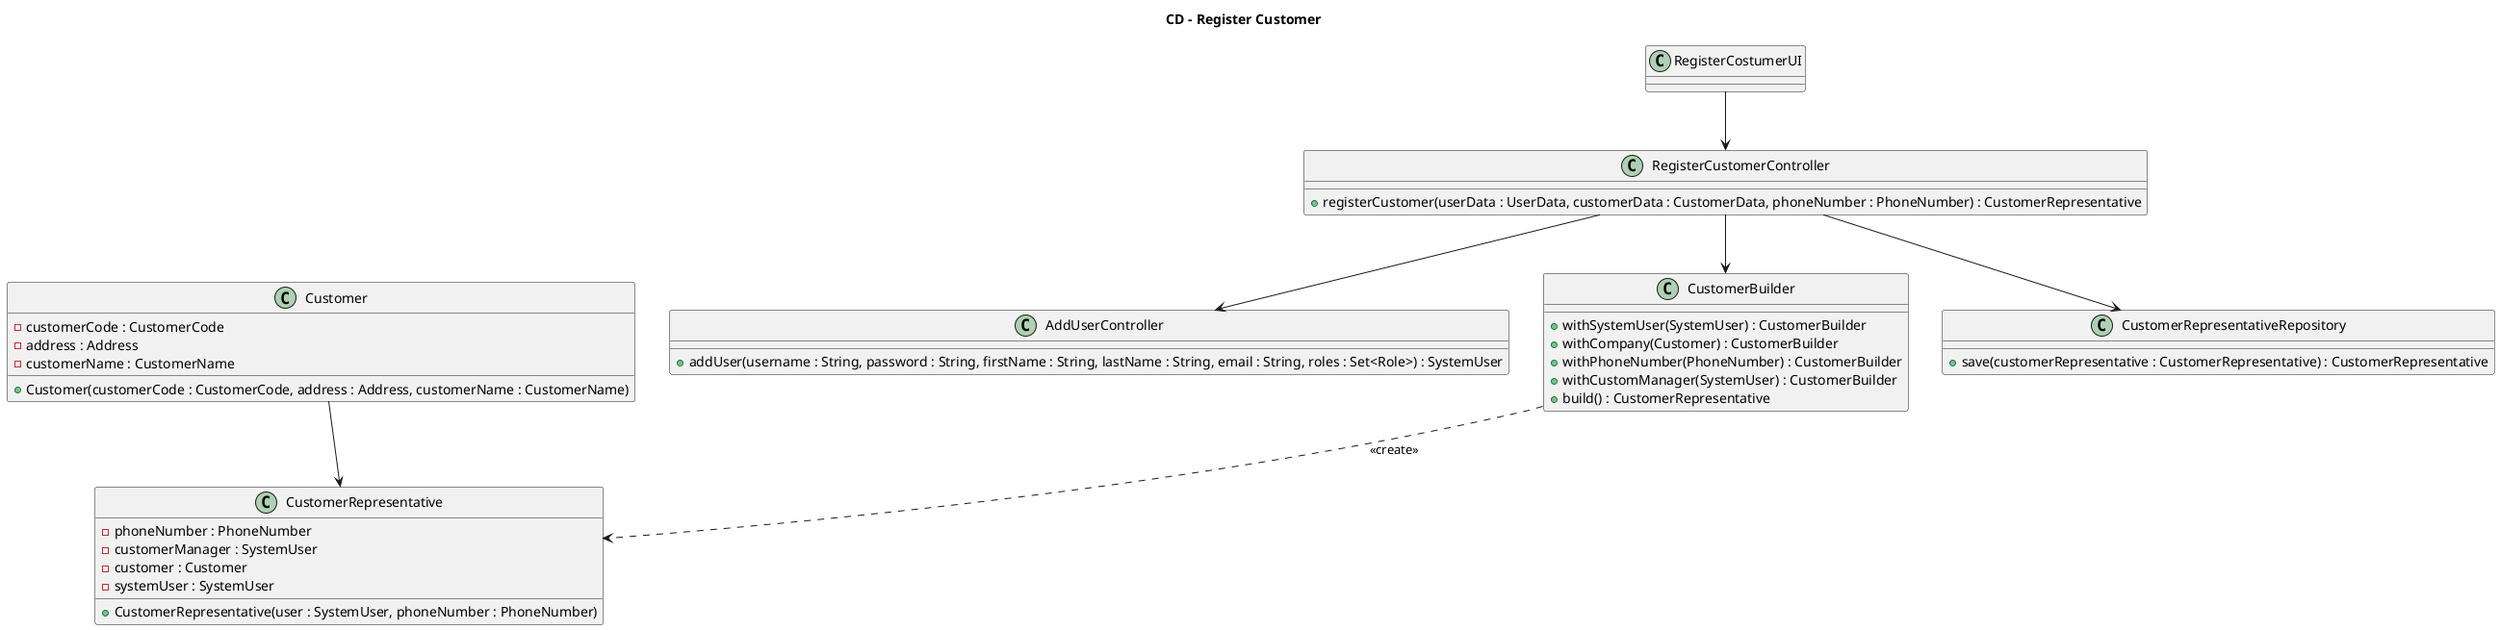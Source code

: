 @startuml

title CD - Register Customer

class Customer {
    - customerCode : CustomerCode
    - address : Address
    - customerName : CustomerName

    + Customer(customerCode : CustomerCode, address : Address, customerName : CustomerName)
}



class CustomerRepresentative {
    - phoneNumber : PhoneNumber
    - customerManager : SystemUser
    - customer : Customer
    - systemUser : SystemUser

    + CustomerRepresentative(user : SystemUser, phoneNumber : PhoneNumber)
}


class RegisterCustomerController {
    + registerCustomer(userData : UserData, customerData : CustomerData, phoneNumber : PhoneNumber) : CustomerRepresentative
}

class AddUserController {
    + addUser(username : String, password : String, firstName : String, lastName : String, email : String, roles : Set<Role>) : SystemUser
}

class CustomerBuilder {
    + withSystemUser(SystemUser) : CustomerBuilder
    + withCompany(Customer) : CustomerBuilder
    + withPhoneNumber(PhoneNumber) : CustomerBuilder
    + withCustomManager(SystemUser) : CustomerBuilder
    + build() : CustomerRepresentative
}

class CustomerRepresentativeRepository {
    + save(customerRepresentative : CustomerRepresentative) : CustomerRepresentative
}

RegisterCostumerUI --> RegisterCustomerController
RegisterCustomerController --> AddUserController
RegisterCustomerController --> CustomerBuilder
CustomerBuilder ..> CustomerRepresentative : <<create>>
RegisterCustomerController --> CustomerRepresentativeRepository
Customer --> CustomerRepresentative


@enduml
